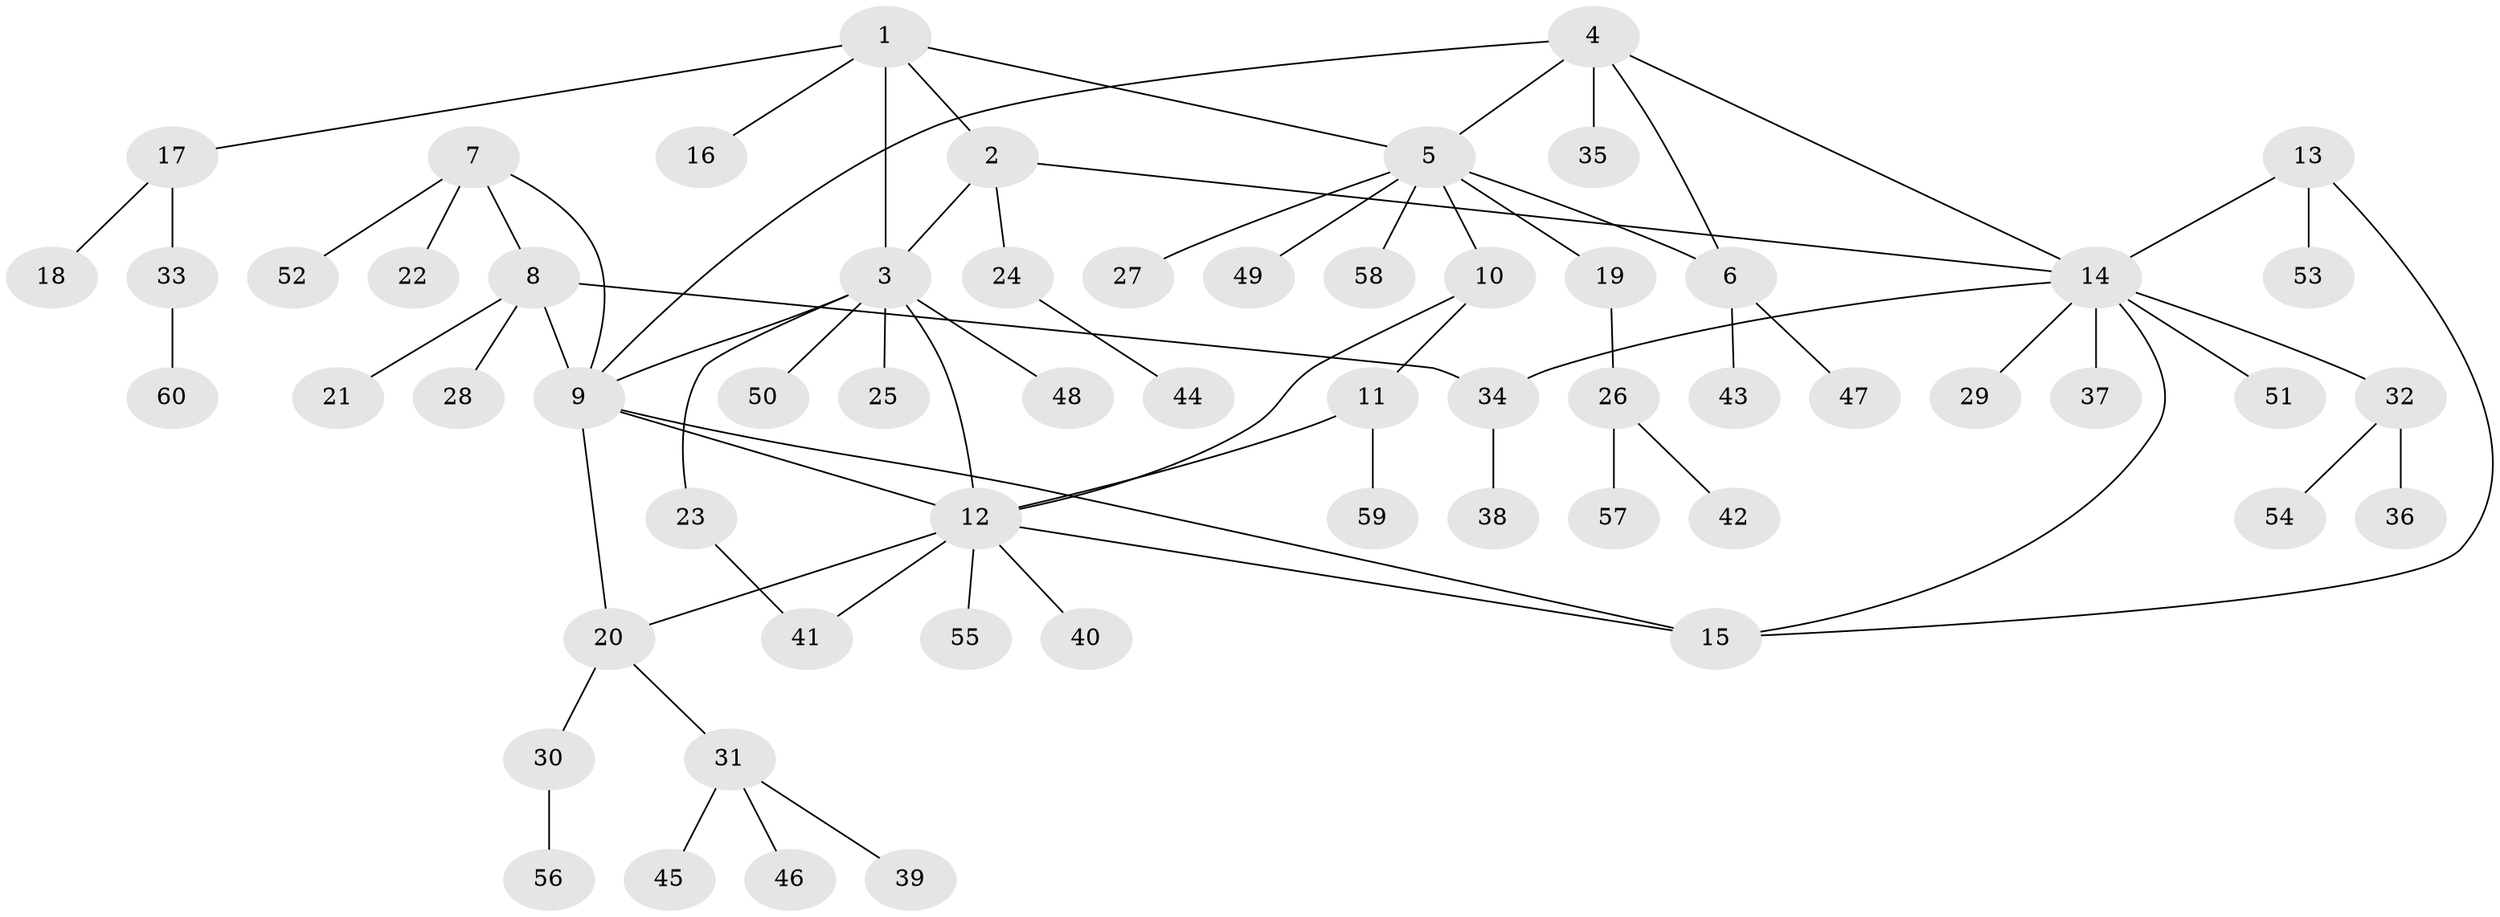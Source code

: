 // coarse degree distribution, {4: 0.06976744186046512, 11: 0.023255813953488372, 12: 0.023255813953488372, 8: 0.023255813953488372, 7: 0.023255813953488372, 3: 0.09302325581395349, 6: 0.023255813953488372, 2: 0.11627906976744186, 1: 0.6046511627906976}
// Generated by graph-tools (version 1.1) at 2025/52/02/27/25 19:52:17]
// undirected, 60 vertices, 73 edges
graph export_dot {
graph [start="1"]
  node [color=gray90,style=filled];
  1;
  2;
  3;
  4;
  5;
  6;
  7;
  8;
  9;
  10;
  11;
  12;
  13;
  14;
  15;
  16;
  17;
  18;
  19;
  20;
  21;
  22;
  23;
  24;
  25;
  26;
  27;
  28;
  29;
  30;
  31;
  32;
  33;
  34;
  35;
  36;
  37;
  38;
  39;
  40;
  41;
  42;
  43;
  44;
  45;
  46;
  47;
  48;
  49;
  50;
  51;
  52;
  53;
  54;
  55;
  56;
  57;
  58;
  59;
  60;
  1 -- 2;
  1 -- 3;
  1 -- 5;
  1 -- 16;
  1 -- 17;
  2 -- 3;
  2 -- 14;
  2 -- 24;
  3 -- 9;
  3 -- 12;
  3 -- 23;
  3 -- 25;
  3 -- 48;
  3 -- 50;
  4 -- 5;
  4 -- 6;
  4 -- 9;
  4 -- 14;
  4 -- 35;
  5 -- 6;
  5 -- 10;
  5 -- 19;
  5 -- 27;
  5 -- 49;
  5 -- 58;
  6 -- 43;
  6 -- 47;
  7 -- 8;
  7 -- 9;
  7 -- 22;
  7 -- 52;
  8 -- 9;
  8 -- 21;
  8 -- 28;
  8 -- 34;
  9 -- 12;
  9 -- 15;
  9 -- 20;
  10 -- 11;
  10 -- 12;
  11 -- 12;
  11 -- 59;
  12 -- 15;
  12 -- 20;
  12 -- 40;
  12 -- 41;
  12 -- 55;
  13 -- 14;
  13 -- 15;
  13 -- 53;
  14 -- 15;
  14 -- 29;
  14 -- 32;
  14 -- 34;
  14 -- 37;
  14 -- 51;
  17 -- 18;
  17 -- 33;
  19 -- 26;
  20 -- 30;
  20 -- 31;
  23 -- 41;
  24 -- 44;
  26 -- 42;
  26 -- 57;
  30 -- 56;
  31 -- 39;
  31 -- 45;
  31 -- 46;
  32 -- 36;
  32 -- 54;
  33 -- 60;
  34 -- 38;
}
